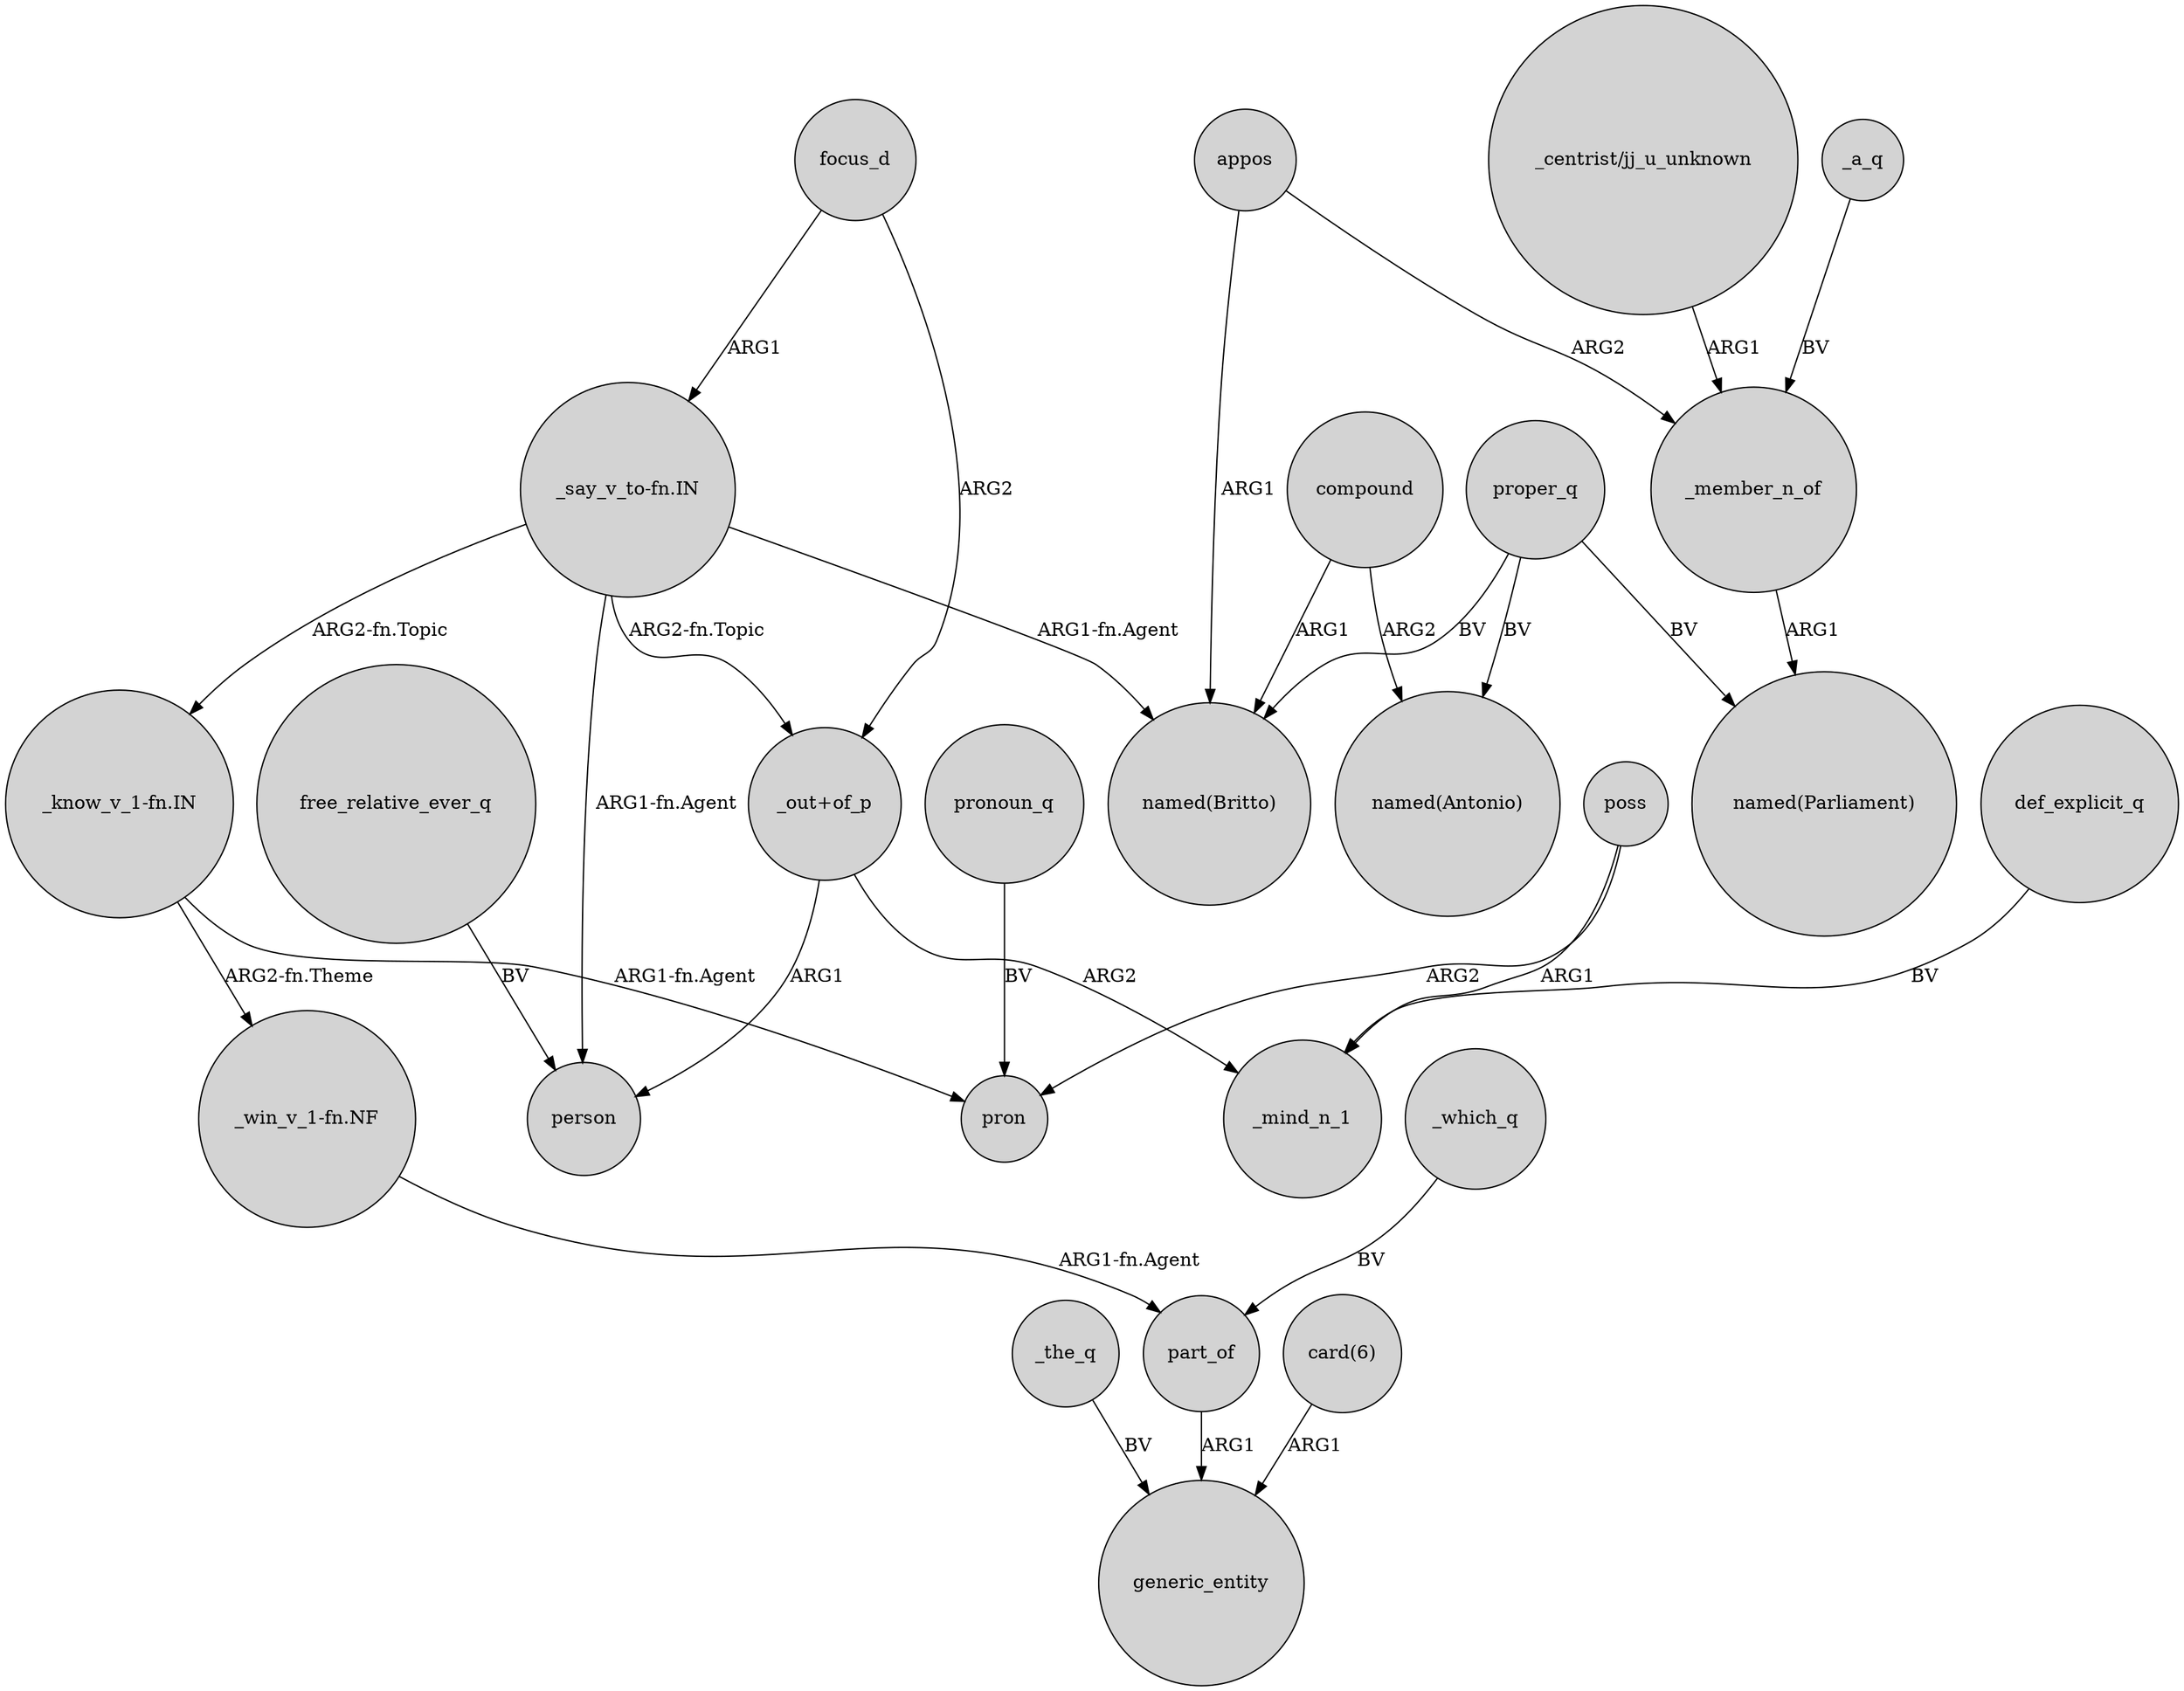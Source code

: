 digraph {
	node [shape=circle style=filled]
	"_say_v_to-fn.IN" -> "named(Britto)" [label="ARG1-fn.Agent"]
	_the_q -> generic_entity [label=BV]
	_member_n_of -> "named(Parliament)" [label=ARG1]
	poss -> pron [label=ARG2]
	appos -> "named(Britto)" [label=ARG1]
	focus_d -> "_out+of_p" [label=ARG2]
	"_know_v_1-fn.IN" -> pron [label="ARG1-fn.Agent"]
	"_centrist/jj_u_unknown" -> _member_n_of [label=ARG1]
	"_say_v_to-fn.IN" -> person [label="ARG1-fn.Agent"]
	def_explicit_q -> _mind_n_1 [label=BV]
	free_relative_ever_q -> person [label=BV]
	part_of -> generic_entity [label=ARG1]
	"_say_v_to-fn.IN" -> "_out+of_p" [label="ARG2-fn.Topic"]
	compound -> "named(Antonio)" [label=ARG2]
	compound -> "named(Britto)" [label=ARG1]
	"card(6)" -> generic_entity [label=ARG1]
	pronoun_q -> pron [label=BV]
	"_say_v_to-fn.IN" -> "_know_v_1-fn.IN" [label="ARG2-fn.Topic"]
	proper_q -> "named(Britto)" [label=BV]
	proper_q -> "named(Parliament)" [label=BV]
	"_win_v_1-fn.NF" -> part_of [label="ARG1-fn.Agent"]
	"_out+of_p" -> _mind_n_1 [label=ARG2]
	"_know_v_1-fn.IN" -> "_win_v_1-fn.NF" [label="ARG2-fn.Theme"]
	appos -> _member_n_of [label=ARG2]
	poss -> _mind_n_1 [label=ARG1]
	_which_q -> part_of [label=BV]
	_a_q -> _member_n_of [label=BV]
	"_out+of_p" -> person [label=ARG1]
	proper_q -> "named(Antonio)" [label=BV]
	focus_d -> "_say_v_to-fn.IN" [label=ARG1]
}
